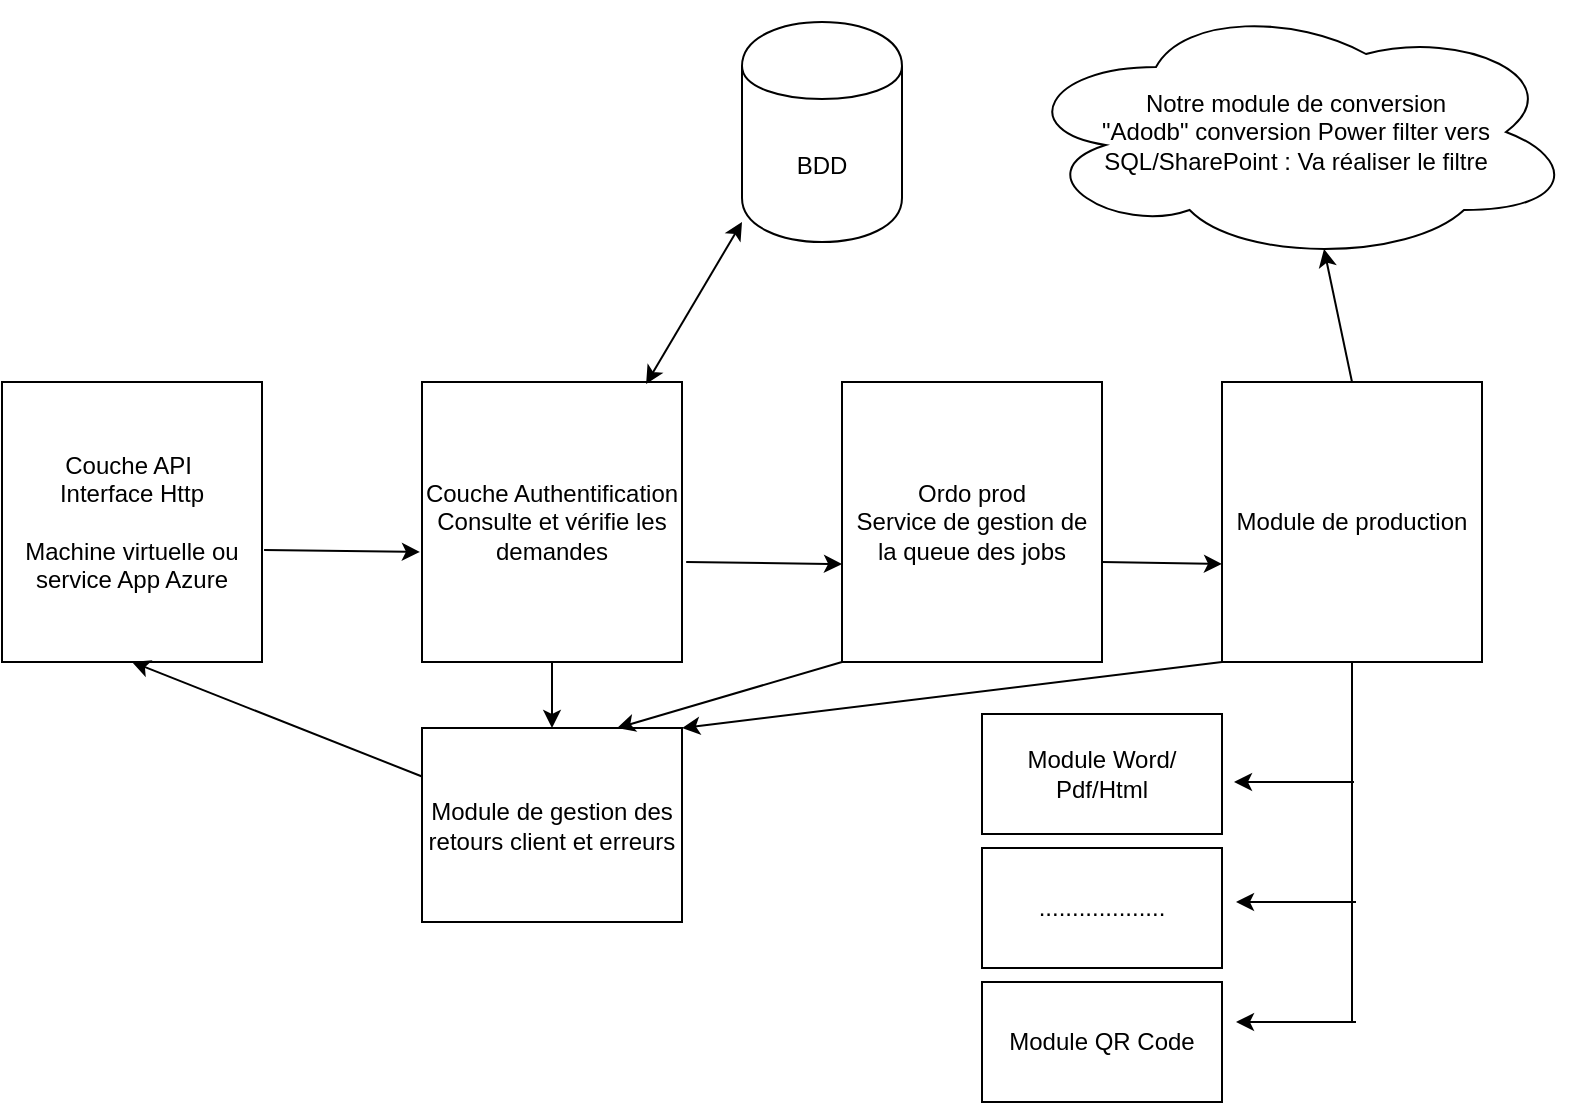 <mxfile version="13.1.7" type="device"><diagram id="prtHgNgQTEPvFCAcTncT" name="Page-1"><mxGraphModel dx="1422" dy="713" grid="1" gridSize="10" guides="1" tooltips="1" connect="1" arrows="1" fold="1" page="1" pageScale="1" pageWidth="827" pageHeight="1169" math="0" shadow="0"><root><mxCell id="0"/><mxCell id="1" parent="0"/><mxCell id="5G56oGAOHTdqHSxfqXiq-2" value="Couche API&amp;nbsp;&lt;br&gt;Interface Http&lt;br&gt;&lt;br&gt;Machine virtuelle ou service App Azure" style="rounded=0;whiteSpace=wrap;html=1;" vertex="1" parent="1"><mxGeometry x="40" y="190" width="130" height="140" as="geometry"/></mxCell><mxCell id="5G56oGAOHTdqHSxfqXiq-3" value="BDD" style="shape=cylinder;whiteSpace=wrap;html=1;boundedLbl=1;backgroundOutline=1;" vertex="1" parent="1"><mxGeometry x="410" y="10" width="80" height="110" as="geometry"/></mxCell><mxCell id="5G56oGAOHTdqHSxfqXiq-4" value="Couche Authentification&lt;br&gt;Consulte et vérifie les demandes" style="rounded=0;whiteSpace=wrap;html=1;" vertex="1" parent="1"><mxGeometry x="250" y="190" width="130" height="140" as="geometry"/></mxCell><mxCell id="5G56oGAOHTdqHSxfqXiq-5" value="" style="endArrow=classic;startArrow=classic;html=1;exitX=0.862;exitY=0.007;exitDx=0;exitDy=0;exitPerimeter=0;" edge="1" parent="1" source="5G56oGAOHTdqHSxfqXiq-4"><mxGeometry width="50" height="50" relative="1" as="geometry"><mxPoint x="360" y="160" as="sourcePoint"/><mxPoint x="410" y="110" as="targetPoint"/><Array as="points"/></mxGeometry></mxCell><mxCell id="5G56oGAOHTdqHSxfqXiq-6" value="" style="endArrow=classic;html=1;exitX=1.008;exitY=0.6;exitDx=0;exitDy=0;exitPerimeter=0;entryX=-0.008;entryY=0.607;entryDx=0;entryDy=0;entryPerimeter=0;" edge="1" parent="1" source="5G56oGAOHTdqHSxfqXiq-2" target="5G56oGAOHTdqHSxfqXiq-4"><mxGeometry width="50" height="50" relative="1" as="geometry"><mxPoint x="390" y="290" as="sourcePoint"/><mxPoint x="440" y="240" as="targetPoint"/></mxGeometry></mxCell><mxCell id="5G56oGAOHTdqHSxfqXiq-7" value="Ordo prod&lt;br&gt;Service de gestion de la queue des jobs" style="rounded=0;whiteSpace=wrap;html=1;" vertex="1" parent="1"><mxGeometry x="460" y="190" width="130" height="140" as="geometry"/></mxCell><mxCell id="5G56oGAOHTdqHSxfqXiq-8" value="" style="endArrow=classic;html=1;exitX=1.008;exitY=0.6;exitDx=0;exitDy=0;exitPerimeter=0;entryX=-0.008;entryY=0.607;entryDx=0;entryDy=0;entryPerimeter=0;" edge="1" parent="1"><mxGeometry width="50" height="50" relative="1" as="geometry"><mxPoint x="382.08" y="280" as="sourcePoint"/><mxPoint x="460.0" y="281.05" as="targetPoint"/></mxGeometry></mxCell><mxCell id="5G56oGAOHTdqHSxfqXiq-9" value="Module de production" style="rounded=0;whiteSpace=wrap;html=1;" vertex="1" parent="1"><mxGeometry x="650" y="190" width="130" height="140" as="geometry"/></mxCell><mxCell id="5G56oGAOHTdqHSxfqXiq-10" value="Notre module de conversion &lt;br&gt;&quot;Adodb&quot; conversion Power filter vers SQL/SharePoint : Va réaliser le filtre" style="ellipse;shape=cloud;whiteSpace=wrap;html=1;" vertex="1" parent="1"><mxGeometry x="547" width="280" height="130" as="geometry"/></mxCell><mxCell id="5G56oGAOHTdqHSxfqXiq-11" value="" style="endArrow=classic;html=1;exitX=1.008;exitY=0.6;exitDx=0;exitDy=0;exitPerimeter=0;" edge="1" parent="1"><mxGeometry width="50" height="50" relative="1" as="geometry"><mxPoint x="590.0" y="280" as="sourcePoint"/><mxPoint x="650" y="281" as="targetPoint"/></mxGeometry></mxCell><mxCell id="5G56oGAOHTdqHSxfqXiq-12" value="" style="endArrow=none;html=1;entryX=0.5;entryY=1;entryDx=0;entryDy=0;" edge="1" parent="1" target="5G56oGAOHTdqHSxfqXiq-9"><mxGeometry width="50" height="50" relative="1" as="geometry"><mxPoint x="715" y="510" as="sourcePoint"/><mxPoint x="720" y="360" as="targetPoint"/></mxGeometry></mxCell><mxCell id="5G56oGAOHTdqHSxfqXiq-13" value="" style="endArrow=classic;html=1;" edge="1" parent="1"><mxGeometry width="50" height="50" relative="1" as="geometry"><mxPoint x="716" y="390" as="sourcePoint"/><mxPoint x="656" y="390" as="targetPoint"/></mxGeometry></mxCell><mxCell id="5G56oGAOHTdqHSxfqXiq-14" value="" style="endArrow=classic;html=1;" edge="1" parent="1"><mxGeometry width="50" height="50" relative="1" as="geometry"><mxPoint x="717" y="450" as="sourcePoint"/><mxPoint x="657" y="450" as="targetPoint"/></mxGeometry></mxCell><mxCell id="5G56oGAOHTdqHSxfqXiq-15" value="" style="endArrow=classic;html=1;" edge="1" parent="1"><mxGeometry width="50" height="50" relative="1" as="geometry"><mxPoint x="717" y="510" as="sourcePoint"/><mxPoint x="657" y="510" as="targetPoint"/></mxGeometry></mxCell><mxCell id="5G56oGAOHTdqHSxfqXiq-16" value="Module Word/ Pdf/Html" style="rounded=0;whiteSpace=wrap;html=1;" vertex="1" parent="1"><mxGeometry x="530" y="356" width="120" height="60" as="geometry"/></mxCell><mxCell id="5G56oGAOHTdqHSxfqXiq-17" value="..................." style="rounded=0;whiteSpace=wrap;html=1;" vertex="1" parent="1"><mxGeometry x="530" y="423" width="120" height="60" as="geometry"/></mxCell><mxCell id="5G56oGAOHTdqHSxfqXiq-18" value="Module QR Code" style="rounded=0;whiteSpace=wrap;html=1;" vertex="1" parent="1"><mxGeometry x="530" y="490" width="120" height="60" as="geometry"/></mxCell><mxCell id="5G56oGAOHTdqHSxfqXiq-19" value="" style="endArrow=classic;html=1;entryX=0.55;entryY=0.95;entryDx=0;entryDy=0;entryPerimeter=0;exitX=0.5;exitY=0;exitDx=0;exitDy=0;" edge="1" parent="1" source="5G56oGAOHTdqHSxfqXiq-9" target="5G56oGAOHTdqHSxfqXiq-10"><mxGeometry width="50" height="50" relative="1" as="geometry"><mxPoint x="390" y="390" as="sourcePoint"/><mxPoint x="440" y="340" as="targetPoint"/></mxGeometry></mxCell><mxCell id="5G56oGAOHTdqHSxfqXiq-20" value="Module de gestion des retours client et erreurs" style="rounded=0;whiteSpace=wrap;html=1;" vertex="1" parent="1"><mxGeometry x="250" y="363" width="130" height="97" as="geometry"/></mxCell><mxCell id="5G56oGAOHTdqHSxfqXiq-21" value="" style="endArrow=classic;html=1;entryX=1;entryY=0;entryDx=0;entryDy=0;exitX=0;exitY=1;exitDx=0;exitDy=0;" edge="1" parent="1" source="5G56oGAOHTdqHSxfqXiq-9" target="5G56oGAOHTdqHSxfqXiq-20"><mxGeometry width="50" height="50" relative="1" as="geometry"><mxPoint x="390" y="290" as="sourcePoint"/><mxPoint x="440" y="240" as="targetPoint"/></mxGeometry></mxCell><mxCell id="5G56oGAOHTdqHSxfqXiq-23" value="" style="endArrow=classic;html=1;entryX=0.75;entryY=0;entryDx=0;entryDy=0;exitX=0;exitY=1;exitDx=0;exitDy=0;" edge="1" parent="1" source="5G56oGAOHTdqHSxfqXiq-7" target="5G56oGAOHTdqHSxfqXiq-20"><mxGeometry width="50" height="50" relative="1" as="geometry"><mxPoint x="660" y="340" as="sourcePoint"/><mxPoint x="390" y="373" as="targetPoint"/></mxGeometry></mxCell><mxCell id="5G56oGAOHTdqHSxfqXiq-24" value="" style="endArrow=classic;html=1;entryX=0.5;entryY=0;entryDx=0;entryDy=0;exitX=0.5;exitY=1;exitDx=0;exitDy=0;" edge="1" parent="1" source="5G56oGAOHTdqHSxfqXiq-4" target="5G56oGAOHTdqHSxfqXiq-20"><mxGeometry width="50" height="50" relative="1" as="geometry"><mxPoint x="670" y="350" as="sourcePoint"/><mxPoint x="400" y="383" as="targetPoint"/></mxGeometry></mxCell><mxCell id="5G56oGAOHTdqHSxfqXiq-25" value="" style="endArrow=classic;html=1;entryX=0.5;entryY=1;entryDx=0;entryDy=0;exitX=0;exitY=0.25;exitDx=0;exitDy=0;" edge="1" parent="1" source="5G56oGAOHTdqHSxfqXiq-20" target="5G56oGAOHTdqHSxfqXiq-2"><mxGeometry width="50" height="50" relative="1" as="geometry"><mxPoint x="680" y="360" as="sourcePoint"/><mxPoint x="410" y="393" as="targetPoint"/></mxGeometry></mxCell></root></mxGraphModel></diagram></mxfile>